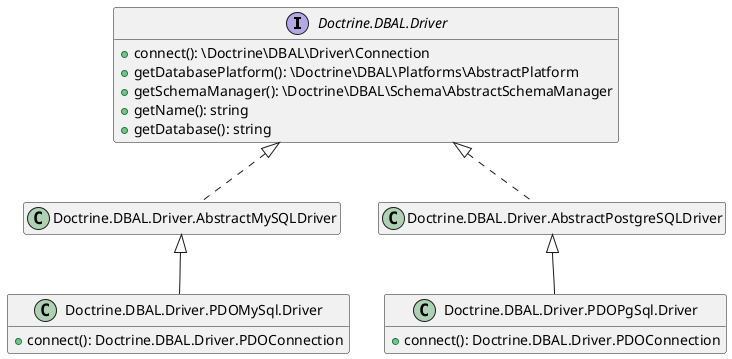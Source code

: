 @startuml
set namespaceSeparator none
hide empty members
hide empty methods

interface Doctrine.DBAL.Driver {
  +connect(): \Doctrine\DBAL\Driver\Connection
  +getDatabasePlatform(): \Doctrine\DBAL\Platforms\AbstractPlatform
  +getSchemaManager(): \Doctrine\DBAL\Schema\AbstractSchemaManager
  +getName(): string
  +getDatabase(): string
}
class Doctrine.DBAL.Driver.PDOMySql.Driver {
  +connect(): Doctrine.DBAL.Driver.PDOConnection
}

class Doctrine.DBAL.Driver.PDOMySql.Driver extends Doctrine.DBAL.Driver.AbstractMySQLDriver
class Doctrine.DBAL.Driver.AbstractMySQLDriver implements Doctrine.DBAL.Driver

class Doctrine.DBAL.Driver.PDOPgSql.Driver {
  +connect(): Doctrine.DBAL.Driver.PDOConnection
}

class Doctrine.DBAL.Driver.PDOPgSql.Driver extends Doctrine.DBAL.Driver.AbstractPostgreSQLDriver
class Doctrine.DBAL.Driver.AbstractPostgreSQLDriver implements Doctrine.DBAL.Driver
@enduml

